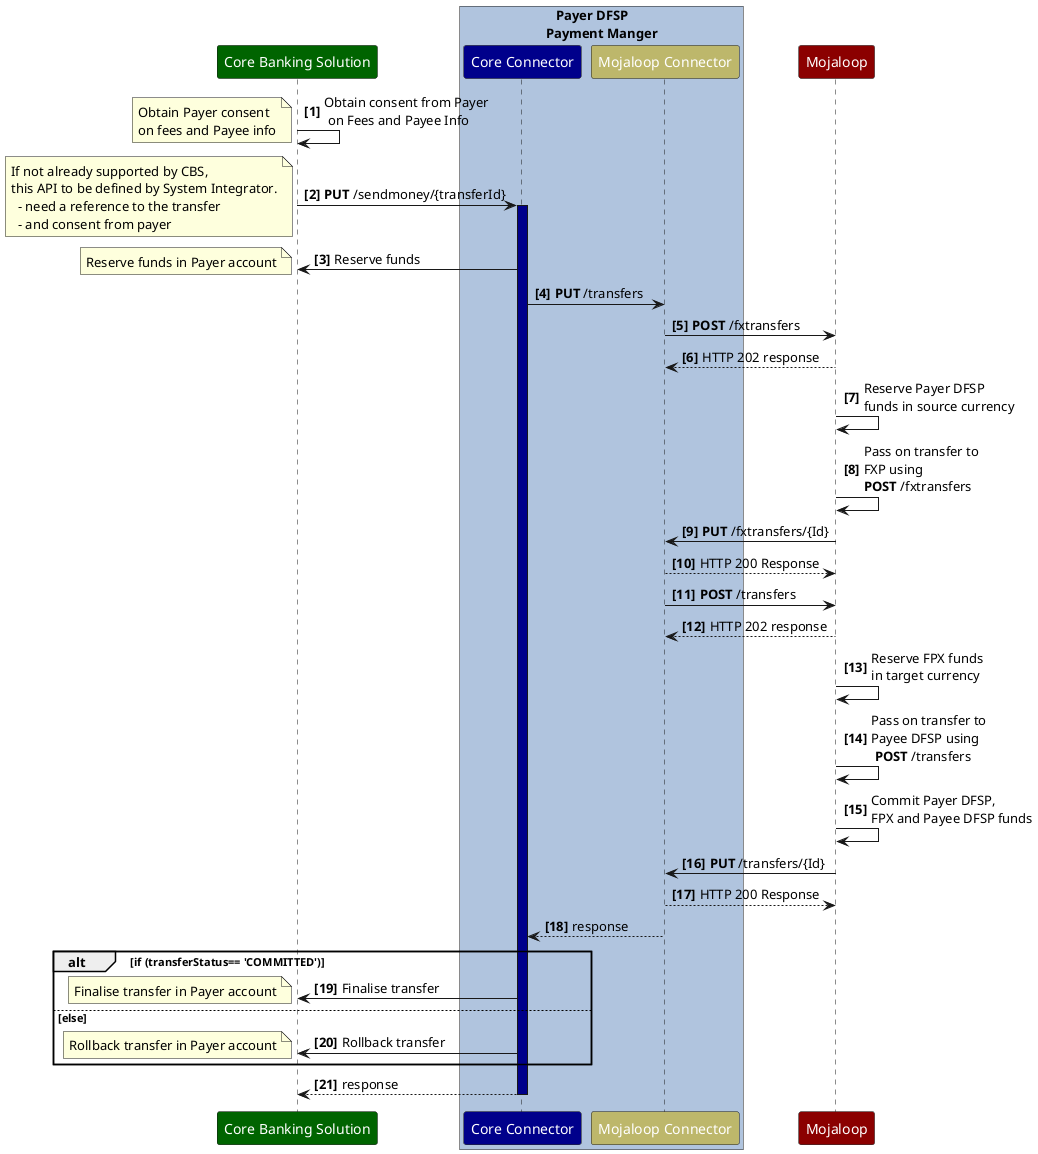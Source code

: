 @startuml PayerDFSPConsentIntegrationPattern-Transfer

/'*****
--------------
******'/

skinparam participant { 
  FontColor white
}
  participant "Core Banking Solution" as CBS #DarkGreen
box "   Payer DFSP\nPayment Manger" #LightSteelBlue
  participant "Core Connector" as CC  #DarkBlue
  participant "Mojaloop Connector" as MC #DarkKhaki
end box
participant "Mojaloop" as Switch #DarkRed

autonumber 1 1 "<b>[0]"

CBS->CBS: Obtain consent from Payer\n on Fees and Payee Info
note left
  Obtain Payer consent 
  on fees and Payee info
end note
CBS->CC: **PUT** /sendmoney/{transferId}
note left
  If not already supported by CBS, 
  this API to be defined by System Integrator.
    - need a reference to the transfer 
    - and consent from payer
end note
activate CC #DarkBlue

CC->CBS: Reserve funds
note left
  Reserve funds in Payer account
end note

CC->MC: **PUT** /transfers

MC->Switch: **POST** /fxtransfers 
Switch-->MC: HTTP 202 response
Switch->Switch: Reserve Payer DFSP \nfunds in source currency
Switch->Switch: Pass on transfer to \nFXP using \n**POST** /fxtransfers
Switch->MC: **PUT** /fxtransfers/{Id}
MC-->Switch: HTTP 200 Response

MC->Switch: **POST** /transfers 
Switch-->MC: HTTP 202 response
Switch->Switch: Reserve FPX funds \nin target currency
Switch->Switch: Pass on transfer to \nPayee DFSP using\n **POST** /transfers
Switch->Switch: Commit Payer DFSP, \nFPX and Payee DFSP funds
Switch->MC: **PUT** /transfers/{Id}
MC-->Switch: HTTP 200 Response

MC-->CC: response
alt if (transferStatus== 'COMMITTED')
CC->CBS: Finalise transfer
note left
  Finalise transfer in Payer account
end note
else else
CC->CBS: Rollback transfer
note left
  Rollback transfer in Payer account
end note
end 
CC-->CBS: response
deactivate CC
@enduml